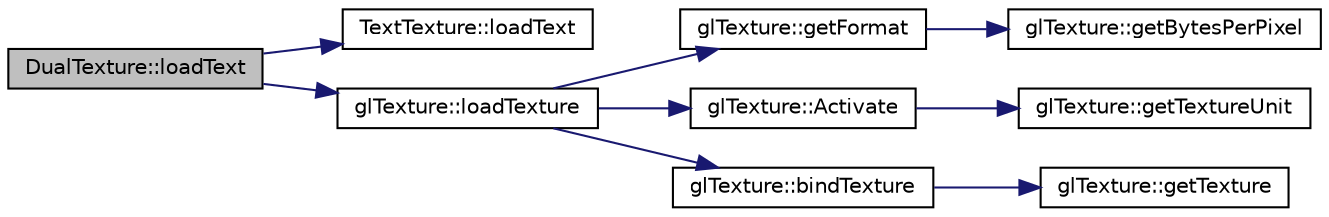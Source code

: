digraph "DualTexture::loadText"
{
  edge [fontname="Helvetica",fontsize="10",labelfontname="Helvetica",labelfontsize="10"];
  node [fontname="Helvetica",fontsize="10",shape=record];
  rankdir="LR";
  Node1 [label="DualTexture::loadText",height=0.2,width=0.4,color="black", fillcolor="grey75", style="filled", fontcolor="black"];
  Node1 -> Node2 [color="midnightblue",fontsize="10",style="solid",fontname="Helvetica"];
  Node2 [label="TextTexture::loadText",height=0.2,width=0.4,color="black", fillcolor="white", style="filled",URL="$class_text_texture.html#adb2e8d29de8cbb5731cb9f1c37c184bb"];
  Node1 -> Node3 [color="midnightblue",fontsize="10",style="solid",fontname="Helvetica"];
  Node3 [label="glTexture::loadTexture",height=0.2,width=0.4,color="black", fillcolor="white", style="filled",URL="$classgl_texture.html#aa6d49727fc5e8f837ede6b3e6ccc3f16"];
  Node3 -> Node4 [color="midnightblue",fontsize="10",style="solid",fontname="Helvetica"];
  Node4 [label="glTexture::getFormat",height=0.2,width=0.4,color="black", fillcolor="white", style="filled",URL="$classgl_texture.html#ad049bb37a6145698806b1ed433bcca6b"];
  Node4 -> Node5 [color="midnightblue",fontsize="10",style="solid",fontname="Helvetica"];
  Node5 [label="glTexture::getBytesPerPixel",height=0.2,width=0.4,color="black", fillcolor="white", style="filled",URL="$classgl_texture.html#a0c4c576307a7fd0dee5ed58c4cf695b8"];
  Node3 -> Node6 [color="midnightblue",fontsize="10",style="solid",fontname="Helvetica"];
  Node6 [label="glTexture::Activate",height=0.2,width=0.4,color="black", fillcolor="white", style="filled",URL="$classgl_texture.html#a264f2530134bb74518e50084df583388"];
  Node6 -> Node7 [color="midnightblue",fontsize="10",style="solid",fontname="Helvetica"];
  Node7 [label="glTexture::getTextureUnit",height=0.2,width=0.4,color="black", fillcolor="white", style="filled",URL="$classgl_texture.html#aeb48c943a393d2d24a3da2ae2141e3d0"];
  Node3 -> Node8 [color="midnightblue",fontsize="10",style="solid",fontname="Helvetica"];
  Node8 [label="glTexture::bindTexture",height=0.2,width=0.4,color="black", fillcolor="white", style="filled",URL="$classgl_texture.html#a4a57ea63b651bce11285385a8d70f2e8"];
  Node8 -> Node9 [color="midnightblue",fontsize="10",style="solid",fontname="Helvetica"];
  Node9 [label="glTexture::getTexture",height=0.2,width=0.4,color="black", fillcolor="white", style="filled",URL="$classgl_texture.html#a183fc773fc658f700b860249b15089aa"];
}
